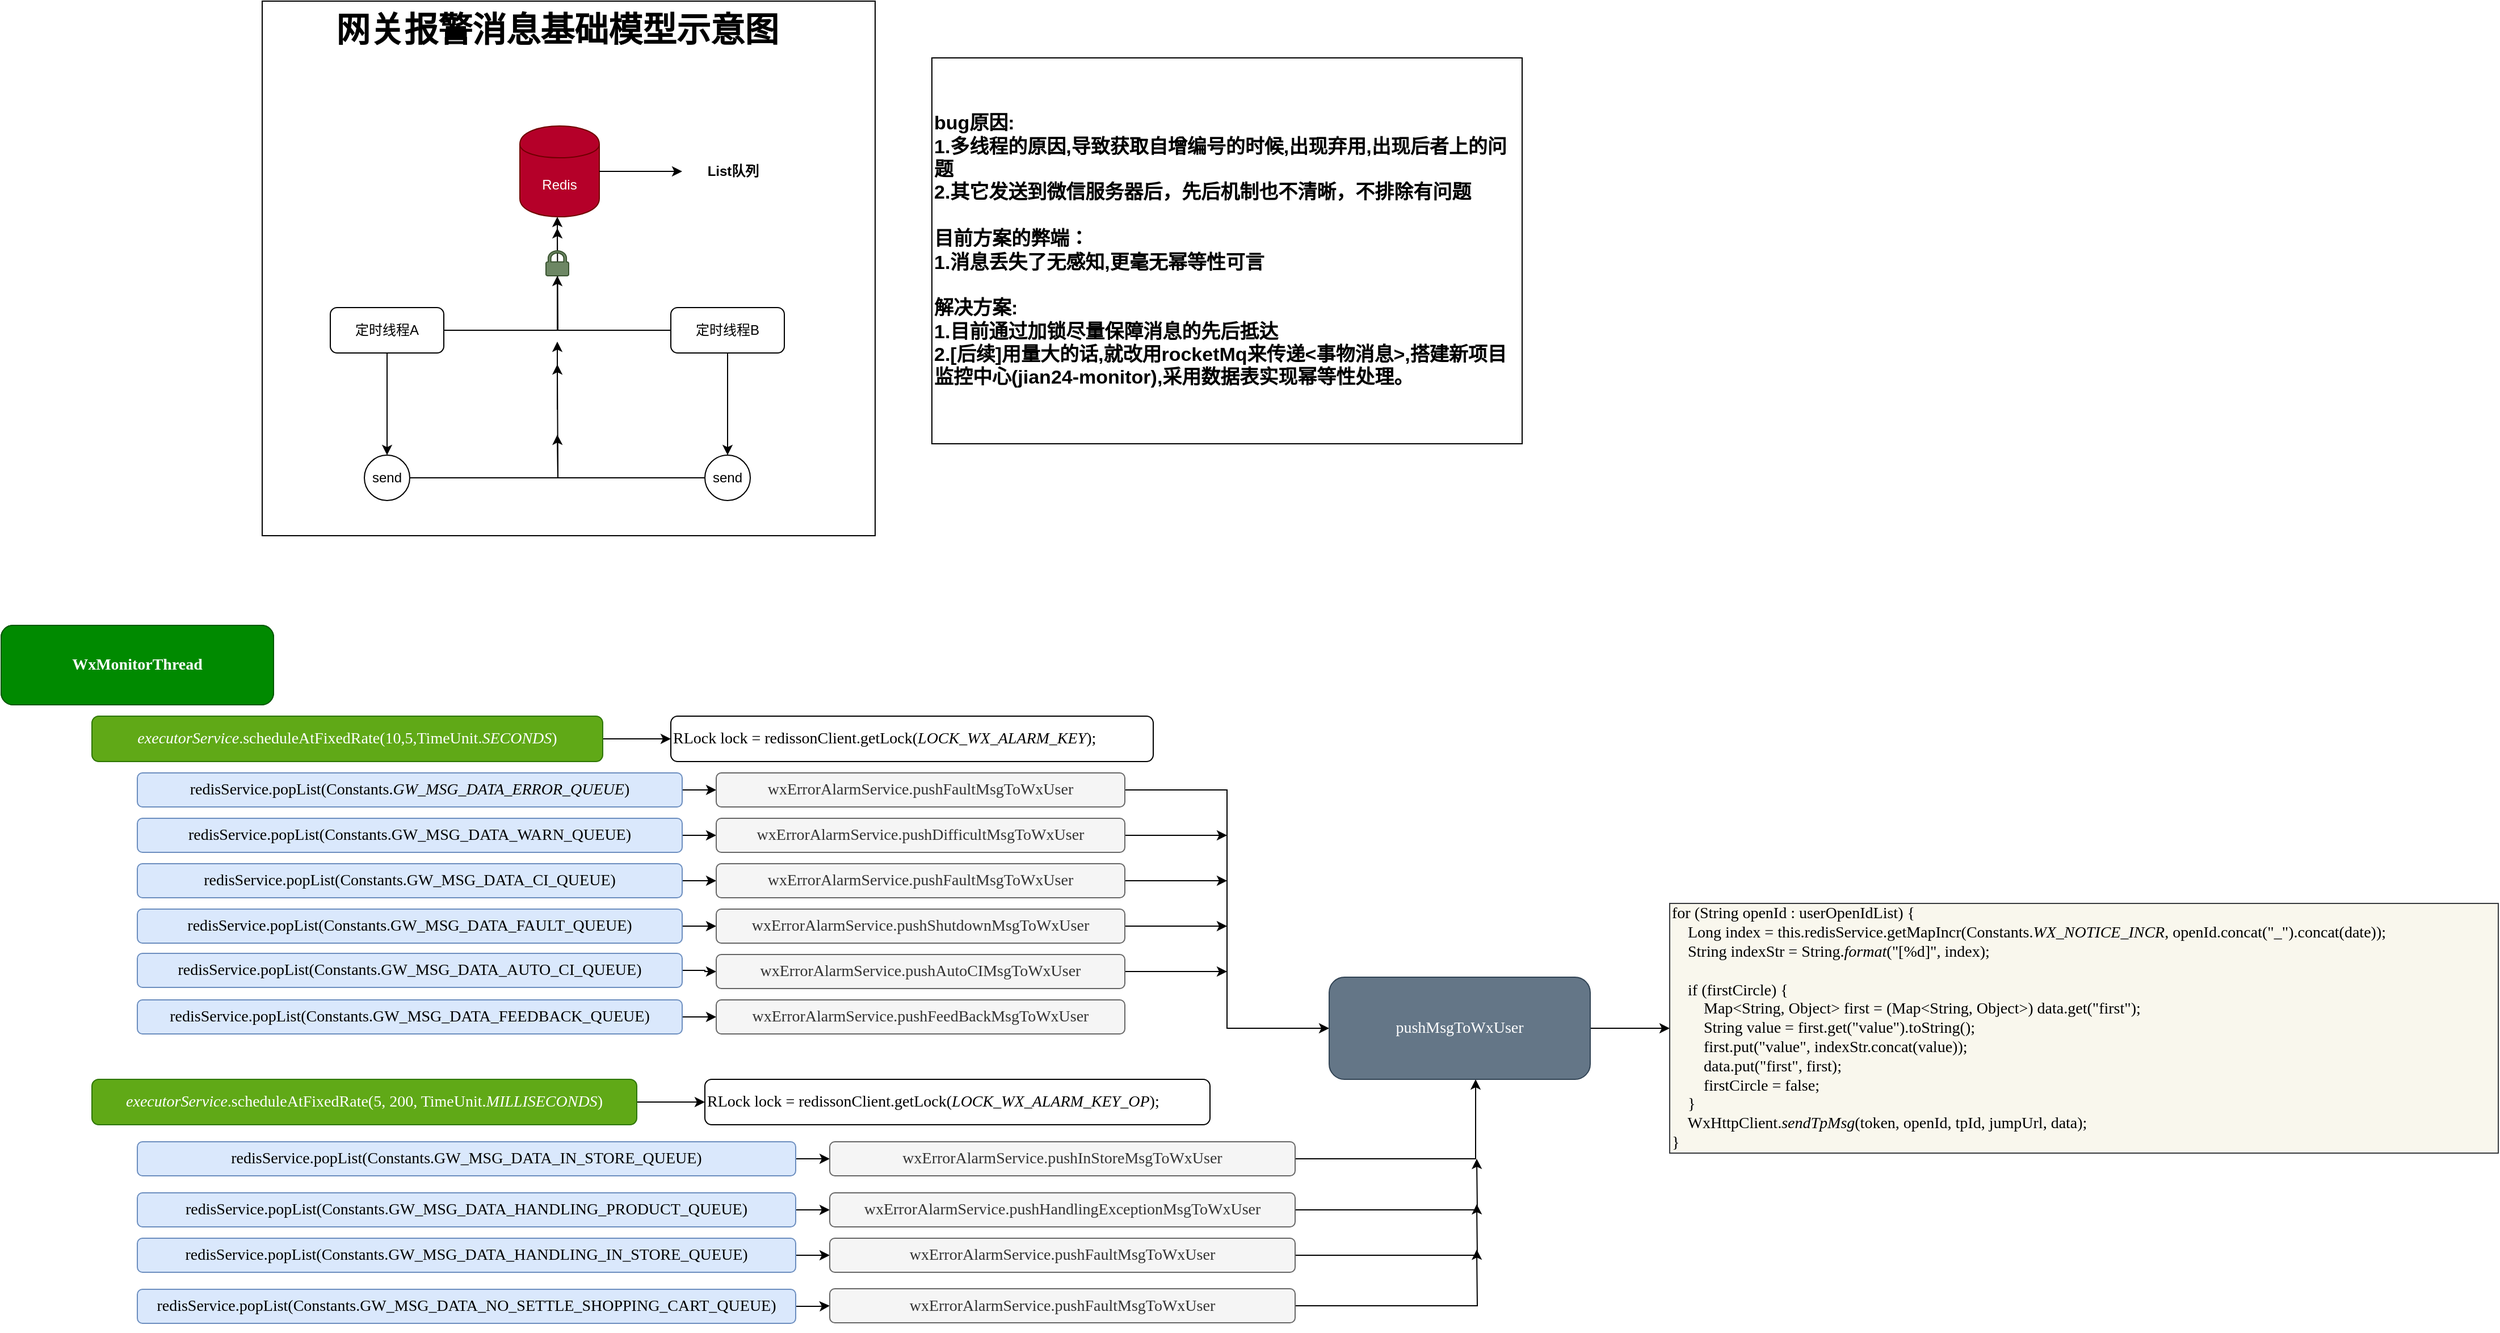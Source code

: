 <mxfile version="12.9.11" type="github">
  <diagram id="0iGwgGr-Oi8jdjV9H6Ax" name="Page-1">
    <mxGraphModel dx="2138" dy="796" grid="1" gridSize="10" guides="1" tooltips="1" connect="1" arrows="1" fold="1" page="1" pageScale="1" pageWidth="827" pageHeight="1169" math="0" shadow="0">
      <root>
        <mxCell id="0" />
        <mxCell id="1" parent="0" />
        <mxCell id="Dua-MCm0FBzaHcsmr25D-1" value="" style="rounded=0;whiteSpace=wrap;html=1;" vertex="1" parent="1">
          <mxGeometry x="-310" y="50" width="540" height="471" as="geometry" />
        </mxCell>
        <mxCell id="rj2z753RrD6WEbJDvLND-8" style="edgeStyle=orthogonalEdgeStyle;rounded=0;orthogonalLoop=1;jettySize=auto;html=1;" parent="1" source="rj2z753RrD6WEbJDvLND-1" edge="1">
          <mxGeometry relative="1" as="geometry">
            <mxPoint x="-50" y="250" as="targetPoint" />
          </mxGeometry>
        </mxCell>
        <mxCell id="rj2z753RrD6WEbJDvLND-10" style="edgeStyle=orthogonalEdgeStyle;rounded=0;orthogonalLoop=1;jettySize=auto;html=1;entryX=0.5;entryY=0;entryDx=0;entryDy=0;" parent="1" source="rj2z753RrD6WEbJDvLND-1" target="rj2z753RrD6WEbJDvLND-16" edge="1">
          <mxGeometry relative="1" as="geometry">
            <mxPoint x="-200" y="440" as="targetPoint" />
          </mxGeometry>
        </mxCell>
        <mxCell id="rj2z753RrD6WEbJDvLND-1" value="定时线程A" style="rounded=1;whiteSpace=wrap;html=1;" parent="1" vertex="1">
          <mxGeometry x="-250" y="320" width="100" height="40" as="geometry" />
        </mxCell>
        <mxCell id="rj2z753RrD6WEbJDvLND-9" style="edgeStyle=orthogonalEdgeStyle;rounded=0;orthogonalLoop=1;jettySize=auto;html=1;" parent="1" source="rj2z753RrD6WEbJDvLND-21" edge="1">
          <mxGeometry relative="1" as="geometry">
            <mxPoint x="-50" y="240" as="targetPoint" />
          </mxGeometry>
        </mxCell>
        <mxCell id="rj2z753RrD6WEbJDvLND-11" style="edgeStyle=orthogonalEdgeStyle;rounded=0;orthogonalLoop=1;jettySize=auto;html=1;" parent="1" source="rj2z753RrD6WEbJDvLND-4" edge="1">
          <mxGeometry relative="1" as="geometry">
            <mxPoint x="100" y="450" as="targetPoint" />
          </mxGeometry>
        </mxCell>
        <mxCell id="rj2z753RrD6WEbJDvLND-4" value="定时线程B" style="rounded=1;whiteSpace=wrap;html=1;" parent="1" vertex="1">
          <mxGeometry x="50" y="320" width="100" height="40" as="geometry" />
        </mxCell>
        <mxCell id="rj2z753RrD6WEbJDvLND-5" value="Redis" style="shape=cylinder;whiteSpace=wrap;html=1;boundedLbl=1;backgroundOutline=1;fillColor=#B50029;strokeColor=#6F0000;fontColor=#ffffff;" parent="1" vertex="1">
          <mxGeometry x="-83" y="160" width="70" height="80" as="geometry" />
        </mxCell>
        <mxCell id="rj2z753RrD6WEbJDvLND-12" value="List队列" style="text;html=1;strokeColor=none;fillColor=none;align=center;verticalAlign=middle;whiteSpace=wrap;rounded=0;fontStyle=1" parent="1" vertex="1">
          <mxGeometry x="60" y="190" width="90" height="20" as="geometry" />
        </mxCell>
        <mxCell id="rj2z753RrD6WEbJDvLND-13" value="" style="edgeStyle=orthogonalEdgeStyle;rounded=0;orthogonalLoop=1;jettySize=auto;html=1;" parent="1" source="rj2z753RrD6WEbJDvLND-5" target="rj2z753RrD6WEbJDvLND-12" edge="1">
          <mxGeometry relative="1" as="geometry" />
        </mxCell>
        <mxCell id="rj2z753RrD6WEbJDvLND-15" style="edgeStyle=orthogonalEdgeStyle;rounded=0;orthogonalLoop=1;jettySize=auto;html=1;" parent="1" source="rj2z753RrD6WEbJDvLND-14" edge="1">
          <mxGeometry relative="1" as="geometry">
            <mxPoint x="-50" y="370" as="targetPoint" />
          </mxGeometry>
        </mxCell>
        <mxCell id="rj2z753RrD6WEbJDvLND-14" value="send" style="ellipse;whiteSpace=wrap;html=1;aspect=fixed;" parent="1" vertex="1">
          <mxGeometry x="80" y="450" width="40" height="40" as="geometry" />
        </mxCell>
        <mxCell id="rj2z753RrD6WEbJDvLND-20" value="" style="edgeStyle=orthogonalEdgeStyle;rounded=0;orthogonalLoop=1;jettySize=auto;html=1;" parent="1" edge="1">
          <mxGeometry relative="1" as="geometry">
            <mxPoint x="-50" y="410" as="sourcePoint" />
            <mxPoint x="-50" y="350" as="targetPoint" />
          </mxGeometry>
        </mxCell>
        <mxCell id="rj2z753RrD6WEbJDvLND-16" value="send" style="ellipse;whiteSpace=wrap;html=1;aspect=fixed;" parent="1" vertex="1">
          <mxGeometry x="-220" y="450" width="40" height="40" as="geometry" />
        </mxCell>
        <mxCell id="rj2z753RrD6WEbJDvLND-21" value="" style="pointerEvents=1;shadow=0;dashed=0;html=1;strokeColor=#3A5431;labelPosition=center;verticalLabelPosition=bottom;verticalAlign=top;outlineConnect=0;align=center;shape=mxgraph.office.security.lock_protected;fillColor=#6d8764;fontColor=#ffffff;" parent="1" vertex="1">
          <mxGeometry x="-60" y="270" width="20" height="22" as="geometry" />
        </mxCell>
        <mxCell id="rj2z753RrD6WEbJDvLND-22" style="edgeStyle=orthogonalEdgeStyle;rounded=0;orthogonalLoop=1;jettySize=auto;html=1;" parent="1" source="rj2z753RrD6WEbJDvLND-4" target="rj2z753RrD6WEbJDvLND-21" edge="1">
          <mxGeometry relative="1" as="geometry">
            <mxPoint x="-50" y="240" as="targetPoint" />
            <mxPoint x="50" y="340" as="sourcePoint" />
          </mxGeometry>
        </mxCell>
        <mxCell id="rj2z753RrD6WEbJDvLND-25" value="" style="edgeStyle=orthogonalEdgeStyle;rounded=0;orthogonalLoop=1;jettySize=auto;html=1;" parent="1" source="rj2z753RrD6WEbJDvLND-16" edge="1">
          <mxGeometry relative="1" as="geometry">
            <mxPoint x="-180" y="470" as="sourcePoint" />
            <mxPoint x="-50" y="432" as="targetPoint" />
          </mxGeometry>
        </mxCell>
        <mxCell id="rj2z753RrD6WEbJDvLND-29" value="&lt;font style=&quot;font-size: 30px&quot;&gt;&lt;b&gt;网关报警消息基础模型示意图&lt;/b&gt;&lt;/font&gt;" style="text;html=1;strokeColor=none;fillColor=none;align=center;verticalAlign=middle;whiteSpace=wrap;rounded=0;shadow=0;dashed=1;" parent="1" vertex="1">
          <mxGeometry x="-265" y="50" width="430" height="50" as="geometry" />
        </mxCell>
        <mxCell id="Dua-MCm0FBzaHcsmr25D-5" value="&lt;pre style=&quot;font-family: &amp;quot;source code pro&amp;quot; ; font-size: 10.5pt&quot;&gt;WxMonitorThread&lt;/pre&gt;" style="rounded=1;whiteSpace=wrap;html=1;fontStyle=1;fillColor=#008a00;strokeColor=#005700;fontColor=#ffffff;" vertex="1" parent="1">
          <mxGeometry x="-540" y="600" width="240" height="70" as="geometry" />
        </mxCell>
        <mxCell id="Dua-MCm0FBzaHcsmr25D-62" value="" style="edgeStyle=orthogonalEdgeStyle;rounded=0;orthogonalLoop=1;jettySize=auto;html=1;" edge="1" parent="1" source="Dua-MCm0FBzaHcsmr25D-6" target="Dua-MCm0FBzaHcsmr25D-60">
          <mxGeometry relative="1" as="geometry" />
        </mxCell>
        <mxCell id="Dua-MCm0FBzaHcsmr25D-6" value="&lt;pre style=&quot;font-family: &amp;#34;source code pro&amp;#34; ; font-size: 10.5pt&quot;&gt;&lt;span style=&quot;font-style: italic&quot;&gt;executorService&lt;/span&gt;.scheduleAtFixedRate(10,5,TimeUnit.&lt;span style=&quot;font-family: &amp;#34;source code pro&amp;#34; ; font-size: 10.5pt ; font-style: italic&quot;&gt;SECONDS&lt;/span&gt;)&lt;/pre&gt;" style="rounded=1;whiteSpace=wrap;html=1;fillColor=#60a917;strokeColor=#2D7600;fontColor=#ffffff;" vertex="1" parent="1">
          <mxGeometry x="-460" y="680" width="450" height="40" as="geometry" />
        </mxCell>
        <mxCell id="Dua-MCm0FBzaHcsmr25D-19" value="" style="edgeStyle=orthogonalEdgeStyle;rounded=0;orthogonalLoop=1;jettySize=auto;html=1;" edge="1" parent="1" source="Dua-MCm0FBzaHcsmr25D-7" target="Dua-MCm0FBzaHcsmr25D-8">
          <mxGeometry relative="1" as="geometry" />
        </mxCell>
        <mxCell id="Dua-MCm0FBzaHcsmr25D-7" value="&lt;pre style=&quot;font-family: &amp;#34;source code pro&amp;#34; ; font-size: 10.5pt&quot;&gt;&lt;span&gt;redisService&lt;/span&gt;.popList(Constants.&lt;span style=&quot;font-style: italic&quot;&gt;GW_MSG_DATA_ERROR_QUEUE&lt;/span&gt;)&lt;/pre&gt;" style="rounded=1;whiteSpace=wrap;html=1;fillColor=#dae8fc;strokeColor=#6c8ebf;" vertex="1" parent="1">
          <mxGeometry x="-420" y="730" width="480" height="30" as="geometry" />
        </mxCell>
        <mxCell id="Dua-MCm0FBzaHcsmr25D-42" style="edgeStyle=orthogonalEdgeStyle;rounded=0;orthogonalLoop=1;jettySize=auto;html=1;entryX=0;entryY=0.5;entryDx=0;entryDy=0;" edge="1" parent="1" source="Dua-MCm0FBzaHcsmr25D-8" target="Dua-MCm0FBzaHcsmr25D-41">
          <mxGeometry relative="1" as="geometry" />
        </mxCell>
        <mxCell id="Dua-MCm0FBzaHcsmr25D-8" value="&lt;pre style=&quot;font-family: &amp;quot;source code pro&amp;quot; ; font-size: 10.5pt&quot;&gt;&lt;span&gt;wxErrorAlarmService&lt;/span&gt;.pushFaultMsgToWxUser&lt;/pre&gt;" style="rounded=1;whiteSpace=wrap;html=1;align=center;fillColor=#f5f5f5;strokeColor=#666666;fontColor=#333333;" vertex="1" parent="1">
          <mxGeometry x="90" y="730" width="360" height="30" as="geometry" />
        </mxCell>
        <mxCell id="Dua-MCm0FBzaHcsmr25D-22" value="" style="edgeStyle=orthogonalEdgeStyle;rounded=0;orthogonalLoop=1;jettySize=auto;html=1;" edge="1" parent="1" source="Dua-MCm0FBzaHcsmr25D-9" target="Dua-MCm0FBzaHcsmr25D-10">
          <mxGeometry relative="1" as="geometry" />
        </mxCell>
        <mxCell id="Dua-MCm0FBzaHcsmr25D-9" value="&lt;pre style=&quot;font-family: &amp;#34;source code pro&amp;#34; ; font-size: 10.5pt&quot;&gt;&lt;span&gt;redisService&lt;/span&gt;.popList(Constants.GW_MSG_DATA_WARN_QUEUE)&lt;br&gt;&lt;/pre&gt;" style="rounded=1;whiteSpace=wrap;html=1;fillColor=#dae8fc;strokeColor=#6c8ebf;" vertex="1" parent="1">
          <mxGeometry x="-420" y="770" width="480" height="30" as="geometry" />
        </mxCell>
        <mxCell id="Dua-MCm0FBzaHcsmr25D-50" style="edgeStyle=orthogonalEdgeStyle;rounded=0;orthogonalLoop=1;jettySize=auto;html=1;" edge="1" parent="1" source="Dua-MCm0FBzaHcsmr25D-10">
          <mxGeometry relative="1" as="geometry">
            <mxPoint x="540" y="785" as="targetPoint" />
          </mxGeometry>
        </mxCell>
        <mxCell id="Dua-MCm0FBzaHcsmr25D-10" value="&lt;pre style=&quot;font-family: &amp;quot;source code pro&amp;quot; ; font-size: 10.5pt&quot;&gt;&lt;span&gt;wxErrorAlarmService&lt;/span&gt;.pushDifficultMsgToWxUser&lt;/pre&gt;" style="rounded=1;whiteSpace=wrap;html=1;align=center;fillColor=#f5f5f5;strokeColor=#666666;fontColor=#333333;" vertex="1" parent="1">
          <mxGeometry x="90" y="770" width="360" height="30" as="geometry" />
        </mxCell>
        <mxCell id="Dua-MCm0FBzaHcsmr25D-23" value="" style="edgeStyle=orthogonalEdgeStyle;rounded=0;orthogonalLoop=1;jettySize=auto;html=1;" edge="1" parent="1" source="Dua-MCm0FBzaHcsmr25D-11" target="Dua-MCm0FBzaHcsmr25D-12">
          <mxGeometry relative="1" as="geometry" />
        </mxCell>
        <mxCell id="Dua-MCm0FBzaHcsmr25D-11" value="&lt;pre style=&quot;font-family: &amp;#34;source code pro&amp;#34; ; font-size: 10.5pt&quot;&gt;&lt;span&gt;redisService&lt;/span&gt;.popList(Constants.GW_MSG_DATA_CI_QUEUE)&lt;br&gt;&lt;/pre&gt;" style="rounded=1;whiteSpace=wrap;html=1;fillColor=#dae8fc;strokeColor=#6c8ebf;" vertex="1" parent="1">
          <mxGeometry x="-420" y="810" width="480" height="30" as="geometry" />
        </mxCell>
        <mxCell id="Dua-MCm0FBzaHcsmr25D-49" style="edgeStyle=orthogonalEdgeStyle;rounded=0;orthogonalLoop=1;jettySize=auto;html=1;" edge="1" parent="1" source="Dua-MCm0FBzaHcsmr25D-12">
          <mxGeometry relative="1" as="geometry">
            <mxPoint x="540" y="825" as="targetPoint" />
          </mxGeometry>
        </mxCell>
        <mxCell id="Dua-MCm0FBzaHcsmr25D-12" value="&lt;pre style=&quot;font-family: &amp;quot;source code pro&amp;quot; ; font-size: 10.5pt&quot;&gt;&lt;span&gt;wxErrorAlarmService&lt;/span&gt;.pushFaultMsgToWxUser&lt;/pre&gt;" style="rounded=1;whiteSpace=wrap;html=1;align=center;fillColor=#f5f5f5;strokeColor=#666666;fontColor=#333333;" vertex="1" parent="1">
          <mxGeometry x="90" y="810" width="360" height="30" as="geometry" />
        </mxCell>
        <mxCell id="Dua-MCm0FBzaHcsmr25D-24" value="" style="edgeStyle=orthogonalEdgeStyle;rounded=0;orthogonalLoop=1;jettySize=auto;html=1;" edge="1" parent="1" source="Dua-MCm0FBzaHcsmr25D-13" target="Dua-MCm0FBzaHcsmr25D-14">
          <mxGeometry relative="1" as="geometry" />
        </mxCell>
        <mxCell id="Dua-MCm0FBzaHcsmr25D-13" value="&lt;pre style=&quot;font-family: &amp;#34;source code pro&amp;#34; ; font-size: 10.5pt&quot;&gt;&lt;span&gt;redisService&lt;/span&gt;.popList(Constants.GW_MSG_DATA_FAULT_QUEUE)&lt;br&gt;&lt;/pre&gt;" style="rounded=1;whiteSpace=wrap;html=1;fillColor=#dae8fc;strokeColor=#6c8ebf;" vertex="1" parent="1">
          <mxGeometry x="-420" y="850" width="480" height="30" as="geometry" />
        </mxCell>
        <mxCell id="Dua-MCm0FBzaHcsmr25D-48" style="edgeStyle=orthogonalEdgeStyle;rounded=0;orthogonalLoop=1;jettySize=auto;html=1;" edge="1" parent="1" source="Dua-MCm0FBzaHcsmr25D-14">
          <mxGeometry relative="1" as="geometry">
            <mxPoint x="540" y="865" as="targetPoint" />
          </mxGeometry>
        </mxCell>
        <mxCell id="Dua-MCm0FBzaHcsmr25D-14" value="&lt;pre style=&quot;font-family: &amp;quot;source code pro&amp;quot; ; font-size: 10.5pt&quot;&gt;&lt;span&gt;wxErrorAlarmService&lt;/span&gt;.pushShutdownMsgToWxUser&lt;/pre&gt;" style="rounded=1;whiteSpace=wrap;html=1;align=center;fillColor=#f5f5f5;strokeColor=#666666;fontColor=#333333;" vertex="1" parent="1">
          <mxGeometry x="90" y="850" width="360" height="30" as="geometry" />
        </mxCell>
        <mxCell id="Dua-MCm0FBzaHcsmr25D-25" value="" style="edgeStyle=orthogonalEdgeStyle;rounded=0;orthogonalLoop=1;jettySize=auto;html=1;" edge="1" parent="1" source="Dua-MCm0FBzaHcsmr25D-15" target="Dua-MCm0FBzaHcsmr25D-16">
          <mxGeometry relative="1" as="geometry" />
        </mxCell>
        <mxCell id="Dua-MCm0FBzaHcsmr25D-15" value="&lt;pre style=&quot;font-family: &amp;#34;source code pro&amp;#34; ; font-size: 10.5pt&quot;&gt;&lt;span&gt;redisService&lt;/span&gt;.popList(Constants.GW_MSG_DATA_AUTO_CI_QUEUE)&lt;br&gt;&lt;/pre&gt;" style="rounded=1;whiteSpace=wrap;html=1;fillColor=#dae8fc;strokeColor=#6c8ebf;" vertex="1" parent="1">
          <mxGeometry x="-420" y="889" width="480" height="30" as="geometry" />
        </mxCell>
        <mxCell id="Dua-MCm0FBzaHcsmr25D-46" style="edgeStyle=orthogonalEdgeStyle;rounded=0;orthogonalLoop=1;jettySize=auto;html=1;" edge="1" parent="1" source="Dua-MCm0FBzaHcsmr25D-16">
          <mxGeometry relative="1" as="geometry">
            <mxPoint x="540" y="905" as="targetPoint" />
          </mxGeometry>
        </mxCell>
        <mxCell id="Dua-MCm0FBzaHcsmr25D-16" value="&lt;pre style=&quot;font-family: &amp;quot;source code pro&amp;quot; ; font-size: 10.5pt&quot;&gt;&lt;span&gt;wxErrorAlarmService&lt;/span&gt;.pushAutoCIMsgToWxUser&lt;/pre&gt;" style="rounded=1;whiteSpace=wrap;html=1;align=center;fillColor=#f5f5f5;strokeColor=#666666;fontColor=#333333;" vertex="1" parent="1">
          <mxGeometry x="90" y="890" width="360" height="30" as="geometry" />
        </mxCell>
        <mxCell id="Dua-MCm0FBzaHcsmr25D-26" value="" style="edgeStyle=orthogonalEdgeStyle;rounded=0;orthogonalLoop=1;jettySize=auto;html=1;" edge="1" parent="1" source="Dua-MCm0FBzaHcsmr25D-17" target="Dua-MCm0FBzaHcsmr25D-18">
          <mxGeometry relative="1" as="geometry" />
        </mxCell>
        <mxCell id="Dua-MCm0FBzaHcsmr25D-17" value="&lt;pre style=&quot;font-family: &amp;#34;source code pro&amp;#34; ; font-size: 10.5pt&quot;&gt;&lt;span&gt;redisService&lt;/span&gt;.popList(Constants.GW_MSG_DATA_FEEDBACK_QUEUE)&lt;br&gt;&lt;/pre&gt;" style="rounded=1;whiteSpace=wrap;html=1;fillColor=#dae8fc;strokeColor=#6c8ebf;" vertex="1" parent="1">
          <mxGeometry x="-420" y="930" width="480" height="30" as="geometry" />
        </mxCell>
        <mxCell id="Dua-MCm0FBzaHcsmr25D-18" value="&lt;pre style=&quot;font-family: &amp;quot;source code pro&amp;quot; ; font-size: 10.5pt&quot;&gt;&lt;span&gt;wxErrorAlarmService&lt;/span&gt;.pushFeedBackMsgToWxUser&lt;/pre&gt;" style="rounded=1;whiteSpace=wrap;html=1;align=center;fillColor=#f5f5f5;strokeColor=#666666;fontColor=#333333;" vertex="1" parent="1">
          <mxGeometry x="90" y="930" width="360" height="30" as="geometry" />
        </mxCell>
        <mxCell id="Dua-MCm0FBzaHcsmr25D-61" value="" style="edgeStyle=orthogonalEdgeStyle;rounded=0;orthogonalLoop=1;jettySize=auto;html=1;" edge="1" parent="1" source="Dua-MCm0FBzaHcsmr25D-27" target="Dua-MCm0FBzaHcsmr25D-59">
          <mxGeometry relative="1" as="geometry" />
        </mxCell>
        <mxCell id="Dua-MCm0FBzaHcsmr25D-27" value="&lt;pre style=&quot;font-family: &amp;#34;source code pro&amp;#34; ; font-size: 10.5pt&quot;&gt;&lt;span style=&quot;font-style: italic&quot;&gt;executorService&lt;/span&gt;.scheduleAtFixedRate(5&lt;span style=&quot;font-family: &amp;#34;source code pro&amp;#34; ; font-size: 10.5pt&quot;&gt;, &lt;/span&gt;&lt;span style=&quot;font-family: &amp;#34;source code pro&amp;#34; ; font-size: 10.5pt&quot;&gt;200&lt;/span&gt;&lt;span style=&quot;font-family: &amp;#34;source code pro&amp;#34; ; font-size: 10.5pt&quot;&gt;, &lt;/span&gt;&lt;span style=&quot;font-family: &amp;#34;source code pro&amp;#34; ; font-size: 10.5pt&quot;&gt;TimeUnit.&lt;/span&gt;&lt;span style=&quot;font-family: &amp;#34;source code pro&amp;#34; ; font-size: 10.5pt ; font-style: italic&quot;&gt;MILLISECONDS&lt;/span&gt;)&lt;br&gt;&lt;/pre&gt;" style="rounded=1;whiteSpace=wrap;html=1;fillColor=#60a917;strokeColor=#2D7600;fontColor=#ffffff;" vertex="1" parent="1">
          <mxGeometry x="-460" y="1000" width="480" height="40" as="geometry" />
        </mxCell>
        <mxCell id="Dua-MCm0FBzaHcsmr25D-36" value="" style="edgeStyle=orthogonalEdgeStyle;rounded=0;orthogonalLoop=1;jettySize=auto;html=1;" edge="1" parent="1" source="Dua-MCm0FBzaHcsmr25D-28" target="Dua-MCm0FBzaHcsmr25D-29">
          <mxGeometry relative="1" as="geometry" />
        </mxCell>
        <mxCell id="Dua-MCm0FBzaHcsmr25D-28" value="&lt;pre style=&quot;font-family: &amp;#34;source code pro&amp;#34; ; font-size: 10.5pt&quot;&gt;&lt;span&gt;redisService&lt;/span&gt;.popList(Constants.GW_MSG_DATA_IN_STORE_QUEUE)&lt;br&gt;&lt;/pre&gt;" style="rounded=1;whiteSpace=wrap;html=1;fillColor=#dae8fc;strokeColor=#6c8ebf;" vertex="1" parent="1">
          <mxGeometry x="-420" y="1055" width="580" height="30" as="geometry" />
        </mxCell>
        <mxCell id="Dua-MCm0FBzaHcsmr25D-51" style="edgeStyle=orthogonalEdgeStyle;rounded=0;orthogonalLoop=1;jettySize=auto;html=1;entryX=0.561;entryY=1;entryDx=0;entryDy=0;entryPerimeter=0;" edge="1" parent="1" source="Dua-MCm0FBzaHcsmr25D-29" target="Dua-MCm0FBzaHcsmr25D-41">
          <mxGeometry relative="1" as="geometry" />
        </mxCell>
        <mxCell id="Dua-MCm0FBzaHcsmr25D-29" value="&lt;pre style=&quot;font-family: &amp;#34;source code pro&amp;#34; ; font-size: 10.5pt&quot;&gt;&lt;span&gt;wxErrorAlarmService&lt;/span&gt;.pushInStoreMsgToWxUser&lt;/pre&gt;" style="rounded=1;whiteSpace=wrap;html=1;align=center;fillColor=#f5f5f5;strokeColor=#666666;fontColor=#333333;" vertex="1" parent="1">
          <mxGeometry x="190" y="1055" width="410" height="30" as="geometry" />
        </mxCell>
        <mxCell id="Dua-MCm0FBzaHcsmr25D-37" value="" style="edgeStyle=orthogonalEdgeStyle;rounded=0;orthogonalLoop=1;jettySize=auto;html=1;" edge="1" parent="1" source="Dua-MCm0FBzaHcsmr25D-30" target="Dua-MCm0FBzaHcsmr25D-31">
          <mxGeometry relative="1" as="geometry" />
        </mxCell>
        <mxCell id="Dua-MCm0FBzaHcsmr25D-30" value="&lt;pre style=&quot;font-family: &amp;#34;source code pro&amp;#34; ; font-size: 10.5pt&quot;&gt;&lt;span&gt;redisService&lt;/span&gt;.popList(Constants.GW_MSG_DATA_HANDLING_PRODUCT_QUEUE)&lt;br&gt;&lt;/pre&gt;" style="rounded=1;whiteSpace=wrap;html=1;fillColor=#dae8fc;strokeColor=#6c8ebf;" vertex="1" parent="1">
          <mxGeometry x="-420" y="1100" width="580" height="30" as="geometry" />
        </mxCell>
        <mxCell id="Dua-MCm0FBzaHcsmr25D-52" style="edgeStyle=orthogonalEdgeStyle;rounded=0;orthogonalLoop=1;jettySize=auto;html=1;" edge="1" parent="1" source="Dua-MCm0FBzaHcsmr25D-31">
          <mxGeometry relative="1" as="geometry">
            <mxPoint x="760" y="1070" as="targetPoint" />
          </mxGeometry>
        </mxCell>
        <mxCell id="Dua-MCm0FBzaHcsmr25D-31" value="&lt;pre style=&quot;font-family: &amp;#34;source code pro&amp;#34; ; font-size: 10.5pt&quot;&gt;&lt;span&gt;wxErrorAlarmService&lt;/span&gt;.pushHandlingExceptionMsgToWxUser&lt;/pre&gt;" style="rounded=1;whiteSpace=wrap;html=1;align=center;fillColor=#f5f5f5;strokeColor=#666666;fontColor=#333333;" vertex="1" parent="1">
          <mxGeometry x="190" y="1100" width="410" height="30" as="geometry" />
        </mxCell>
        <mxCell id="Dua-MCm0FBzaHcsmr25D-38" value="" style="edgeStyle=orthogonalEdgeStyle;rounded=0;orthogonalLoop=1;jettySize=auto;html=1;" edge="1" parent="1" source="Dua-MCm0FBzaHcsmr25D-32" target="Dua-MCm0FBzaHcsmr25D-33">
          <mxGeometry relative="1" as="geometry" />
        </mxCell>
        <mxCell id="Dua-MCm0FBzaHcsmr25D-32" value="&lt;pre style=&quot;font-family: &amp;#34;source code pro&amp;#34; ; font-size: 10.5pt&quot;&gt;&lt;span&gt;redisService&lt;/span&gt;.popList(Constants.GW_MSG_DATA_HANDLING_IN_STORE_QUEUE)&lt;br&gt;&lt;/pre&gt;" style="rounded=1;whiteSpace=wrap;html=1;fillColor=#dae8fc;strokeColor=#6c8ebf;" vertex="1" parent="1">
          <mxGeometry x="-420" y="1140" width="580" height="30" as="geometry" />
        </mxCell>
        <mxCell id="Dua-MCm0FBzaHcsmr25D-53" style="edgeStyle=orthogonalEdgeStyle;rounded=0;orthogonalLoop=1;jettySize=auto;html=1;" edge="1" parent="1" source="Dua-MCm0FBzaHcsmr25D-33">
          <mxGeometry relative="1" as="geometry">
            <mxPoint x="760" y="1110" as="targetPoint" />
          </mxGeometry>
        </mxCell>
        <mxCell id="Dua-MCm0FBzaHcsmr25D-33" value="&lt;pre style=&quot;font-family: &amp;quot;source code pro&amp;quot; ; font-size: 10.5pt&quot;&gt;&lt;span&gt;wxErrorAlarmService&lt;/span&gt;.pushFaultMsgToWxUser&lt;/pre&gt;" style="rounded=1;whiteSpace=wrap;html=1;align=center;fillColor=#f5f5f5;strokeColor=#666666;fontColor=#333333;" vertex="1" parent="1">
          <mxGeometry x="190" y="1140" width="410" height="30" as="geometry" />
        </mxCell>
        <mxCell id="Dua-MCm0FBzaHcsmr25D-39" value="" style="edgeStyle=orthogonalEdgeStyle;rounded=0;orthogonalLoop=1;jettySize=auto;html=1;" edge="1" parent="1" source="Dua-MCm0FBzaHcsmr25D-34" target="Dua-MCm0FBzaHcsmr25D-35">
          <mxGeometry relative="1" as="geometry" />
        </mxCell>
        <mxCell id="Dua-MCm0FBzaHcsmr25D-34" value="&lt;pre style=&quot;font-family: &amp;#34;source code pro&amp;#34; ; font-size: 10.5pt&quot;&gt;&lt;span&gt;redisService&lt;/span&gt;.popList(Constants.GW_MSG_DATA_NO_SETTLE_SHOPPING_CART_QUEUE)&lt;br&gt;&lt;/pre&gt;" style="rounded=1;whiteSpace=wrap;html=1;fillColor=#dae8fc;strokeColor=#6c8ebf;" vertex="1" parent="1">
          <mxGeometry x="-420" y="1185" width="580" height="30" as="geometry" />
        </mxCell>
        <mxCell id="Dua-MCm0FBzaHcsmr25D-54" style="edgeStyle=orthogonalEdgeStyle;rounded=0;orthogonalLoop=1;jettySize=auto;html=1;" edge="1" parent="1" source="Dua-MCm0FBzaHcsmr25D-35">
          <mxGeometry relative="1" as="geometry">
            <mxPoint x="760" y="1150" as="targetPoint" />
          </mxGeometry>
        </mxCell>
        <mxCell id="Dua-MCm0FBzaHcsmr25D-35" value="&lt;pre style=&quot;font-family: &amp;quot;source code pro&amp;quot; ; font-size: 10.5pt&quot;&gt;&lt;span&gt;wxErrorAlarmService&lt;/span&gt;.pushFaultMsgToWxUser&lt;/pre&gt;" style="rounded=1;whiteSpace=wrap;html=1;align=center;fillColor=#f5f5f5;strokeColor=#666666;fontColor=#333333;" vertex="1" parent="1">
          <mxGeometry x="190" y="1184.5" width="410" height="30" as="geometry" />
        </mxCell>
        <mxCell id="Dua-MCm0FBzaHcsmr25D-40" value="&lt;pre style=&quot;font-family: &amp;quot;source code pro&amp;quot; ; font-size: 10.5pt&quot;&gt;WxMonitorThread&lt;/pre&gt;" style="rounded=1;whiteSpace=wrap;html=1;fontStyle=1;fillColor=#008a00;strokeColor=#005700;fontColor=#ffffff;" vertex="1" parent="1">
          <mxGeometry x="-540" y="600" width="240" height="70" as="geometry" />
        </mxCell>
        <mxCell id="Dua-MCm0FBzaHcsmr25D-58" value="" style="edgeStyle=orthogonalEdgeStyle;rounded=0;orthogonalLoop=1;jettySize=auto;html=1;" edge="1" parent="1" source="Dua-MCm0FBzaHcsmr25D-41" target="Dua-MCm0FBzaHcsmr25D-55">
          <mxGeometry relative="1" as="geometry" />
        </mxCell>
        <mxCell id="Dua-MCm0FBzaHcsmr25D-41" value="&lt;pre style=&quot;font-family: &amp;#34;source code pro&amp;#34; ; font-size: 10.5pt&quot;&gt;&lt;span&gt;pushMsgToWxUser&lt;/span&gt;&lt;/pre&gt;" style="rounded=1;whiteSpace=wrap;html=1;align=center;fillColor=#647687;strokeColor=#314354;fontColor=#ffffff;" vertex="1" parent="1">
          <mxGeometry x="630" y="910" width="230" height="90" as="geometry" />
        </mxCell>
        <mxCell id="Dua-MCm0FBzaHcsmr25D-55" value="&lt;pre style=&quot;font-family: &amp;quot;source code pro&amp;quot; ; font-size: 10.5pt&quot;&gt;&lt;span&gt;for &lt;/span&gt;(String openId : userOpenIdList) {&lt;br&gt;    Long index = &lt;span&gt;this&lt;/span&gt;.&lt;span&gt;redisService&lt;/span&gt;.getMapIncr(Constants.&lt;span style=&quot;font-style: italic&quot;&gt;WX_NOTICE_INCR&lt;/span&gt;&lt;span&gt;, &lt;/span&gt;openId.concat(&lt;span&gt;&quot;_&quot;&lt;/span&gt;).concat(date))&lt;span&gt;;&lt;br&gt;&lt;/span&gt;&lt;span&gt;    &lt;/span&gt;String indexStr = String.&lt;span style=&quot;font-style: italic&quot;&gt;format&lt;/span&gt;(&lt;span&gt;&quot;[%d]&quot;&lt;/span&gt;&lt;span&gt;, &lt;/span&gt;index)&lt;span&gt;;&lt;br&gt;&lt;/span&gt;&lt;span&gt;&lt;br&gt;&lt;/span&gt;&lt;span&gt;    if &lt;/span&gt;(firstCircle) {&lt;br&gt;        Map&amp;lt;String&lt;span&gt;, &lt;/span&gt;Object&amp;gt; first = (Map&amp;lt;String&lt;span&gt;, &lt;/span&gt;Object&amp;gt;) data.get(&lt;span&gt;&quot;first&quot;&lt;/span&gt;)&lt;span&gt;;&lt;br&gt;&lt;/span&gt;&lt;span&gt;        &lt;/span&gt;String value = first.get(&lt;span&gt;&quot;value&quot;&lt;/span&gt;).toString()&lt;span&gt;;&lt;br&gt;&lt;/span&gt;&lt;span&gt;        &lt;/span&gt;first.put(&lt;span&gt;&quot;value&quot;&lt;/span&gt;&lt;span&gt;, &lt;/span&gt;indexStr.concat(value))&lt;span&gt;;&lt;br&gt;&lt;/span&gt;&lt;span&gt;        &lt;/span&gt;data.put(&lt;span&gt;&quot;first&quot;&lt;/span&gt;&lt;span&gt;, &lt;/span&gt;first)&lt;span&gt;;&lt;br&gt;&lt;/span&gt;&lt;span&gt;        &lt;/span&gt;firstCircle = &lt;span&gt;false;&lt;br&gt;&lt;/span&gt;&lt;span&gt;    &lt;/span&gt;}&lt;br&gt;    WxHttpClient.&lt;span style=&quot;font-style: italic&quot;&gt;sendTpMsg&lt;/span&gt;(token&lt;span&gt;, &lt;/span&gt;openId&lt;span&gt;, &lt;/span&gt;tpId&lt;span&gt;, &lt;/span&gt;jumpUrl&lt;span&gt;, &lt;/span&gt;data)&lt;span&gt;;&lt;br&gt;&lt;/span&gt;}&lt;/pre&gt;" style="text;html=1;strokeColor=#36393d;fillColor=#f9f7ed;align=left;verticalAlign=middle;whiteSpace=wrap;rounded=0;fontStyle=0" vertex="1" parent="1">
          <mxGeometry x="930" y="845" width="730" height="220" as="geometry" />
        </mxCell>
        <mxCell id="Dua-MCm0FBzaHcsmr25D-59" value="&lt;pre style=&quot;font-family: &amp;#34;source code pro&amp;#34; ; font-size: 10.5pt&quot;&gt;&lt;pre style=&quot;font-family: &amp;#34;source code pro&amp;#34; ; font-size: 10.5pt&quot;&gt;RLock lock = &lt;span&gt;redissonClient&lt;/span&gt;.getLock(&lt;span style=&quot;font-style: italic&quot;&gt;LOCK_WX_ALARM_KEY_OP&lt;/span&gt;)&lt;span&gt;;&lt;/span&gt;&lt;/pre&gt;&lt;/pre&gt;" style="rounded=1;whiteSpace=wrap;html=1;align=left;" vertex="1" parent="1">
          <mxGeometry x="80" y="1000" width="445" height="40" as="geometry" />
        </mxCell>
        <mxCell id="Dua-MCm0FBzaHcsmr25D-60" value="&lt;pre style=&quot;font-family: &amp;#34;source code pro&amp;#34; ; font-size: 10.5pt&quot;&gt;RLock lock = &lt;span&gt;redissonClient&lt;/span&gt;.getLock(&lt;span style=&quot;font-style: italic&quot;&gt;LOCK_WX_ALARM_KEY&lt;/span&gt;)&lt;span&gt;;&lt;/span&gt;&lt;/pre&gt;" style="rounded=1;whiteSpace=wrap;html=1;align=left;" vertex="1" parent="1">
          <mxGeometry x="50" y="680" width="425" height="40" as="geometry" />
        </mxCell>
        <mxCell id="Dua-MCm0FBzaHcsmr25D-64" value="&lt;div style=&quot;font-size: 17px;&quot;&gt;bug原因:&lt;/div&gt;&lt;div style=&quot;font-size: 17px;&quot;&gt;1.多线程的原因,导致获取自增编号的时候,出现弃用,出现后者上的问题&lt;/div&gt;&lt;div style=&quot;font-size: 17px;&quot;&gt;2.其它发送到微信服务器后，先后机制也不清晰，不排除有问题&lt;/div&gt;&lt;div style=&quot;font-size: 17px;&quot;&gt;&lt;br style=&quot;font-size: 17px;&quot;&gt;&lt;/div&gt;&lt;div style=&quot;font-size: 17px;&quot;&gt;目前方案的弊端：&lt;/div&gt;&lt;div style=&quot;font-size: 17px;&quot;&gt;1.消息丢失了无感知,更毫无幂等性可言&lt;/div&gt;&lt;div style=&quot;font-size: 17px;&quot;&gt;&lt;br style=&quot;font-size: 17px;&quot;&gt;&lt;/div&gt;&lt;div style=&quot;font-size: 17px;&quot;&gt;解决方案:&lt;/div&gt;&lt;div style=&quot;font-size: 17px;&quot;&gt;1.目前通过加锁尽量保障消息的先后抵达&lt;/div&gt;&lt;div style=&quot;font-size: 17px;&quot;&gt;2.[后续]用量大的话,就改用rocketMq来传递&amp;lt;事物消息&amp;gt;,搭建新项目监控中心(jian24-monitor),采用数据表实现幂等性处理。&lt;/div&gt;" style="rounded=0;whiteSpace=wrap;html=1;align=left;fontStyle=1;fontSize=17;" vertex="1" parent="1">
          <mxGeometry x="280" y="100" width="520" height="340" as="geometry" />
        </mxCell>
      </root>
    </mxGraphModel>
  </diagram>
</mxfile>
